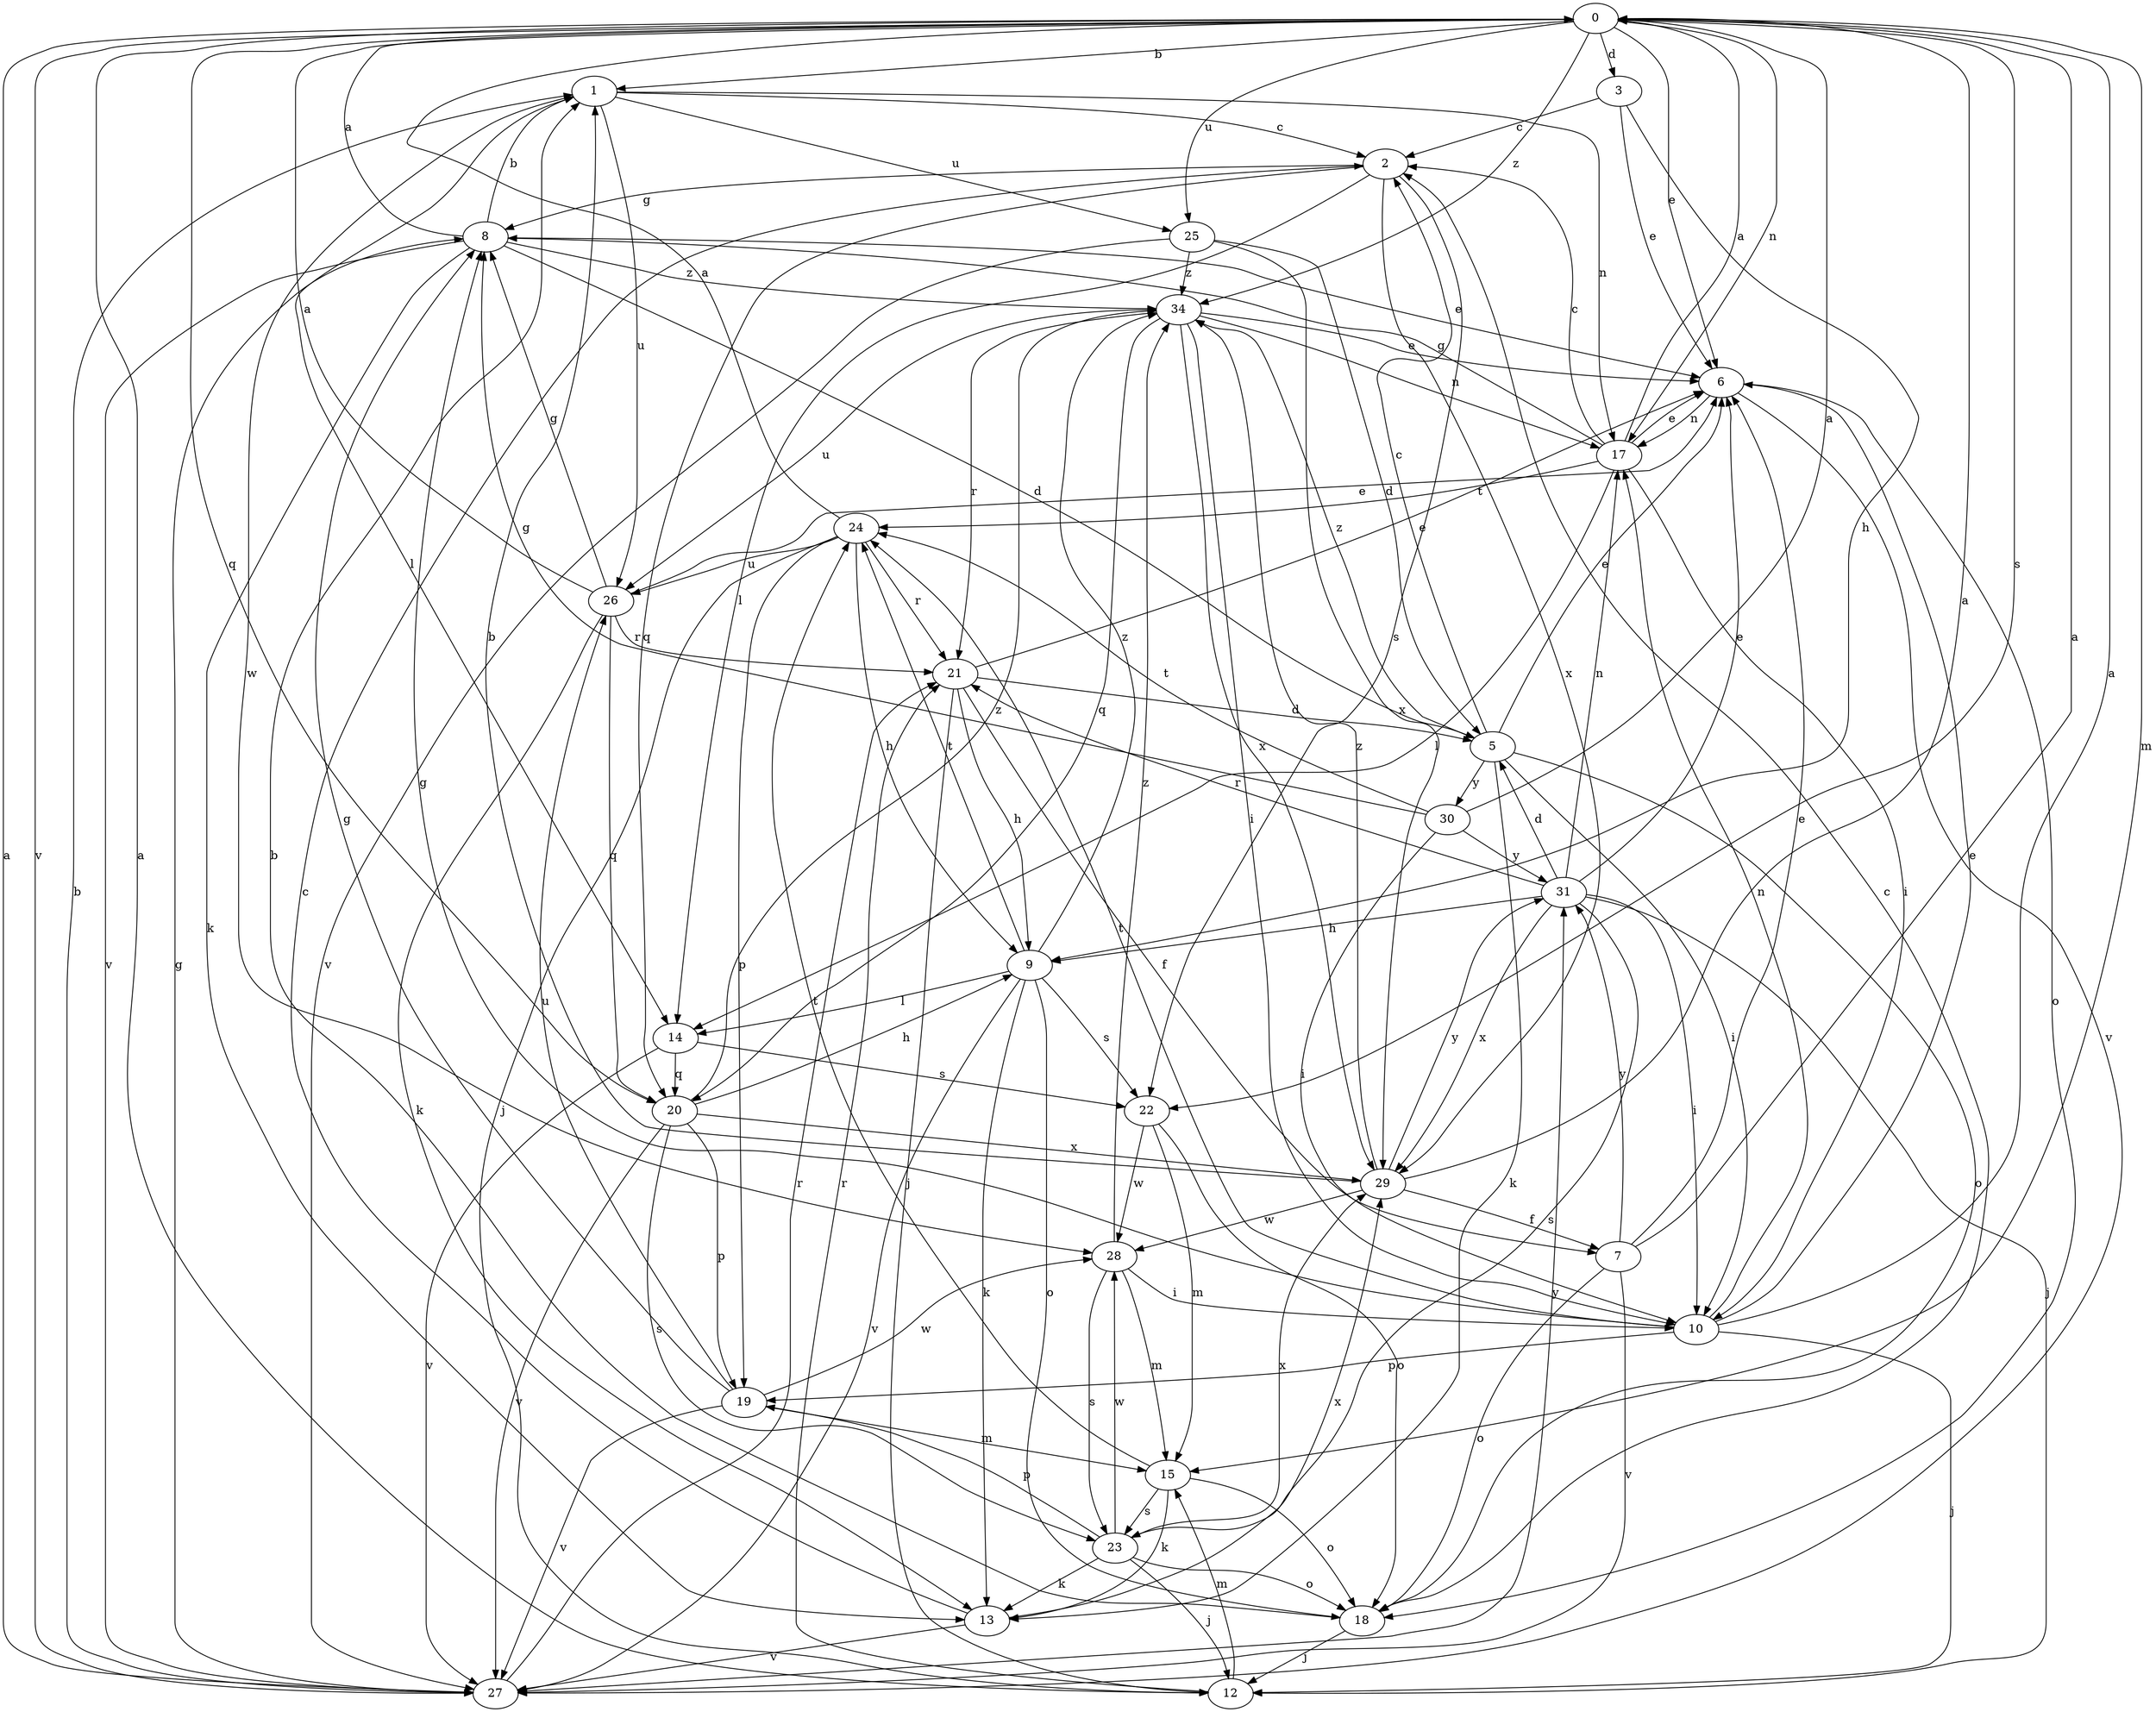 strict digraph  {
0;
1;
2;
3;
5;
6;
7;
8;
9;
10;
12;
13;
14;
15;
17;
18;
19;
20;
21;
22;
23;
24;
25;
26;
27;
28;
29;
30;
31;
34;
0 -> 1  [label=b];
0 -> 3  [label=d];
0 -> 6  [label=e];
0 -> 15  [label=m];
0 -> 17  [label=n];
0 -> 20  [label=q];
0 -> 22  [label=s];
0 -> 25  [label=u];
0 -> 27  [label=v];
0 -> 34  [label=z];
1 -> 2  [label=c];
1 -> 14  [label=l];
1 -> 17  [label=n];
1 -> 25  [label=u];
1 -> 26  [label=u];
1 -> 28  [label=w];
2 -> 8  [label=g];
2 -> 14  [label=l];
2 -> 20  [label=q];
2 -> 22  [label=s];
2 -> 29  [label=x];
3 -> 2  [label=c];
3 -> 6  [label=e];
3 -> 9  [label=h];
5 -> 2  [label=c];
5 -> 6  [label=e];
5 -> 10  [label=i];
5 -> 13  [label=k];
5 -> 18  [label=o];
5 -> 30  [label=y];
5 -> 34  [label=z];
6 -> 17  [label=n];
6 -> 18  [label=o];
6 -> 27  [label=v];
7 -> 0  [label=a];
7 -> 6  [label=e];
7 -> 18  [label=o];
7 -> 27  [label=v];
7 -> 31  [label=y];
8 -> 0  [label=a];
8 -> 1  [label=b];
8 -> 5  [label=d];
8 -> 6  [label=e];
8 -> 13  [label=k];
8 -> 27  [label=v];
8 -> 34  [label=z];
9 -> 13  [label=k];
9 -> 14  [label=l];
9 -> 18  [label=o];
9 -> 22  [label=s];
9 -> 24  [label=t];
9 -> 27  [label=v];
9 -> 34  [label=z];
10 -> 0  [label=a];
10 -> 6  [label=e];
10 -> 8  [label=g];
10 -> 12  [label=j];
10 -> 17  [label=n];
10 -> 19  [label=p];
10 -> 24  [label=t];
12 -> 0  [label=a];
12 -> 15  [label=m];
12 -> 21  [label=r];
13 -> 2  [label=c];
13 -> 27  [label=v];
13 -> 29  [label=x];
14 -> 20  [label=q];
14 -> 22  [label=s];
14 -> 27  [label=v];
15 -> 13  [label=k];
15 -> 18  [label=o];
15 -> 23  [label=s];
15 -> 24  [label=t];
17 -> 0  [label=a];
17 -> 2  [label=c];
17 -> 6  [label=e];
17 -> 8  [label=g];
17 -> 10  [label=i];
17 -> 14  [label=l];
17 -> 24  [label=t];
18 -> 1  [label=b];
18 -> 2  [label=c];
18 -> 12  [label=j];
19 -> 8  [label=g];
19 -> 15  [label=m];
19 -> 26  [label=u];
19 -> 27  [label=v];
19 -> 28  [label=w];
20 -> 9  [label=h];
20 -> 19  [label=p];
20 -> 23  [label=s];
20 -> 27  [label=v];
20 -> 29  [label=x];
20 -> 34  [label=z];
21 -> 5  [label=d];
21 -> 6  [label=e];
21 -> 7  [label=f];
21 -> 9  [label=h];
21 -> 12  [label=j];
22 -> 15  [label=m];
22 -> 18  [label=o];
22 -> 28  [label=w];
23 -> 12  [label=j];
23 -> 13  [label=k];
23 -> 18  [label=o];
23 -> 19  [label=p];
23 -> 28  [label=w];
23 -> 29  [label=x];
24 -> 0  [label=a];
24 -> 9  [label=h];
24 -> 12  [label=j];
24 -> 19  [label=p];
24 -> 21  [label=r];
24 -> 26  [label=u];
25 -> 5  [label=d];
25 -> 27  [label=v];
25 -> 29  [label=x];
25 -> 34  [label=z];
26 -> 0  [label=a];
26 -> 6  [label=e];
26 -> 8  [label=g];
26 -> 13  [label=k];
26 -> 20  [label=q];
26 -> 21  [label=r];
27 -> 0  [label=a];
27 -> 1  [label=b];
27 -> 8  [label=g];
27 -> 21  [label=r];
27 -> 31  [label=y];
28 -> 10  [label=i];
28 -> 15  [label=m];
28 -> 23  [label=s];
28 -> 34  [label=z];
29 -> 0  [label=a];
29 -> 1  [label=b];
29 -> 7  [label=f];
29 -> 28  [label=w];
29 -> 31  [label=y];
29 -> 34  [label=z];
30 -> 0  [label=a];
30 -> 8  [label=g];
30 -> 10  [label=i];
30 -> 24  [label=t];
30 -> 31  [label=y];
31 -> 5  [label=d];
31 -> 6  [label=e];
31 -> 9  [label=h];
31 -> 10  [label=i];
31 -> 12  [label=j];
31 -> 17  [label=n];
31 -> 21  [label=r];
31 -> 23  [label=s];
31 -> 29  [label=x];
34 -> 6  [label=e];
34 -> 10  [label=i];
34 -> 17  [label=n];
34 -> 20  [label=q];
34 -> 21  [label=r];
34 -> 26  [label=u];
34 -> 29  [label=x];
}
